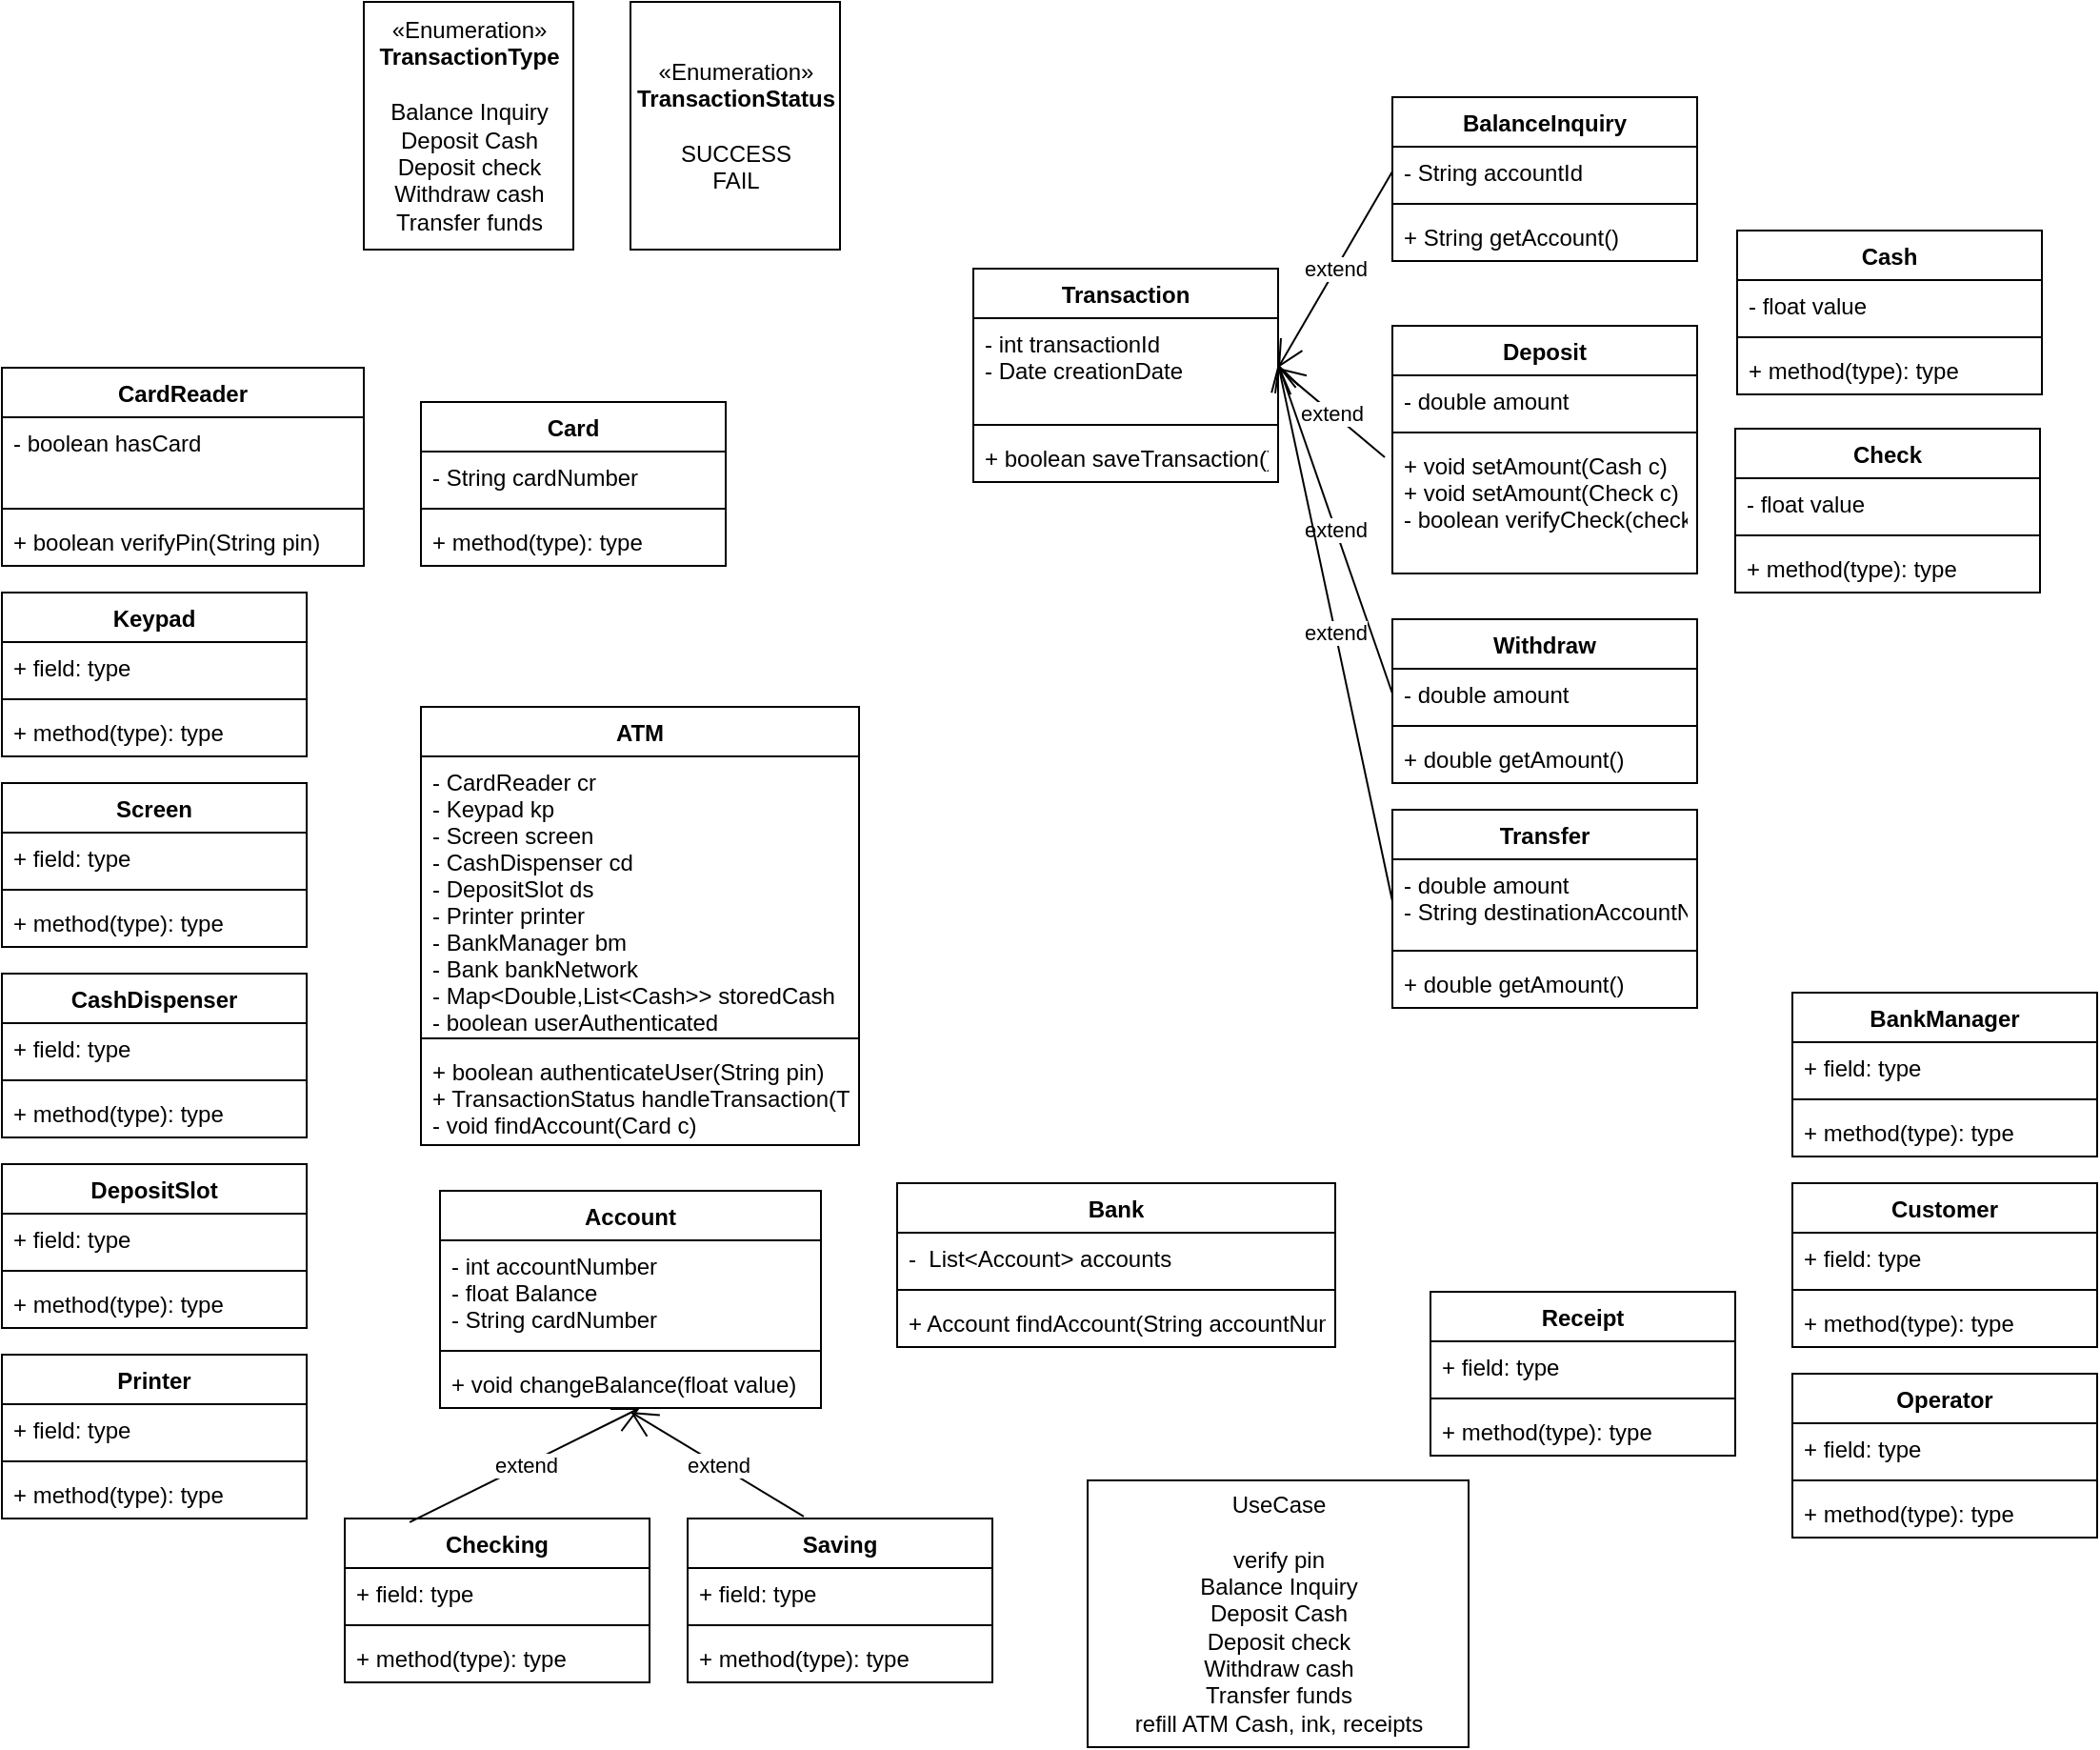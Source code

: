 <mxfile version="14.7.8" type="github">
  <diagram id="C5RBs43oDa-KdzZeNtuy" name="Page-1">
    <mxGraphModel dx="1303" dy="1120" grid="1" gridSize="10" guides="1" tooltips="1" connect="1" arrows="1" fold="1" page="1" pageScale="1" pageWidth="827" pageHeight="1169" math="0" shadow="0">
      <root>
        <mxCell id="WIyWlLk6GJQsqaUBKTNV-0" />
        <mxCell id="WIyWlLk6GJQsqaUBKTNV-1" parent="WIyWlLk6GJQsqaUBKTNV-0" />
        <mxCell id="3rIbACJ9UXFU00rvkkpQ-0" value="ATM" style="swimlane;fontStyle=1;align=center;verticalAlign=top;childLayout=stackLayout;horizontal=1;startSize=26;horizontalStack=0;resizeParent=1;resizeParentMax=0;resizeLast=0;collapsible=1;marginBottom=0;" vertex="1" parent="WIyWlLk6GJQsqaUBKTNV-1">
          <mxGeometry x="390" y="390" width="230" height="230" as="geometry" />
        </mxCell>
        <mxCell id="3rIbACJ9UXFU00rvkkpQ-1" value="- CardReader cr&#xa;- Keypad kp&#xa;- Screen screen&#xa;- CashDispenser cd&#xa;- DepositSlot ds&#xa;- Printer printer&#xa;- BankManager bm&#xa;- Bank bankNetwork&#xa;- Map&lt;Double,List&lt;Cash&gt;&gt; storedCash&#xa;- boolean userAuthenticated&#xa;- Account currAccount" style="text;strokeColor=none;fillColor=none;align=left;verticalAlign=top;spacingLeft=4;spacingRight=4;overflow=hidden;rotatable=0;points=[[0,0.5],[1,0.5]];portConstraint=eastwest;" vertex="1" parent="3rIbACJ9UXFU00rvkkpQ-0">
          <mxGeometry y="26" width="230" height="144" as="geometry" />
        </mxCell>
        <mxCell id="3rIbACJ9UXFU00rvkkpQ-2" value="" style="line;strokeWidth=1;fillColor=none;align=left;verticalAlign=middle;spacingTop=-1;spacingLeft=3;spacingRight=3;rotatable=0;labelPosition=right;points=[];portConstraint=eastwest;" vertex="1" parent="3rIbACJ9UXFU00rvkkpQ-0">
          <mxGeometry y="170" width="230" height="8" as="geometry" />
        </mxCell>
        <mxCell id="3rIbACJ9UXFU00rvkkpQ-3" value="+ boolean authenticateUser(String pin)&#xa;+ TransactionStatus handleTransaction(Transaction t)&#xa;- void findAccount(Card c)" style="text;strokeColor=none;fillColor=none;align=left;verticalAlign=top;spacingLeft=4;spacingRight=4;overflow=hidden;rotatable=0;points=[[0,0.5],[1,0.5]];portConstraint=eastwest;" vertex="1" parent="3rIbACJ9UXFU00rvkkpQ-0">
          <mxGeometry y="178" width="230" height="52" as="geometry" />
        </mxCell>
        <mxCell id="3rIbACJ9UXFU00rvkkpQ-5" value="CardReader" style="swimlane;fontStyle=1;align=center;verticalAlign=top;childLayout=stackLayout;horizontal=1;startSize=26;horizontalStack=0;resizeParent=1;resizeParentMax=0;resizeLast=0;collapsible=1;marginBottom=0;" vertex="1" parent="WIyWlLk6GJQsqaUBKTNV-1">
          <mxGeometry x="170" y="212" width="190" height="104" as="geometry" />
        </mxCell>
        <mxCell id="3rIbACJ9UXFU00rvkkpQ-6" value="- boolean hasCard" style="text;strokeColor=none;fillColor=none;align=left;verticalAlign=top;spacingLeft=4;spacingRight=4;overflow=hidden;rotatable=0;points=[[0,0.5],[1,0.5]];portConstraint=eastwest;" vertex="1" parent="3rIbACJ9UXFU00rvkkpQ-5">
          <mxGeometry y="26" width="190" height="44" as="geometry" />
        </mxCell>
        <mxCell id="3rIbACJ9UXFU00rvkkpQ-7" value="" style="line;strokeWidth=1;fillColor=none;align=left;verticalAlign=middle;spacingTop=-1;spacingLeft=3;spacingRight=3;rotatable=0;labelPosition=right;points=[];portConstraint=eastwest;" vertex="1" parent="3rIbACJ9UXFU00rvkkpQ-5">
          <mxGeometry y="70" width="190" height="8" as="geometry" />
        </mxCell>
        <mxCell id="3rIbACJ9UXFU00rvkkpQ-8" value="+ boolean verifyPin(String pin)" style="text;strokeColor=none;fillColor=none;align=left;verticalAlign=top;spacingLeft=4;spacingRight=4;overflow=hidden;rotatable=0;points=[[0,0.5],[1,0.5]];portConstraint=eastwest;" vertex="1" parent="3rIbACJ9UXFU00rvkkpQ-5">
          <mxGeometry y="78" width="190" height="26" as="geometry" />
        </mxCell>
        <mxCell id="3rIbACJ9UXFU00rvkkpQ-9" value="Keypad" style="swimlane;fontStyle=1;align=center;verticalAlign=top;childLayout=stackLayout;horizontal=1;startSize=26;horizontalStack=0;resizeParent=1;resizeParentMax=0;resizeLast=0;collapsible=1;marginBottom=0;" vertex="1" parent="WIyWlLk6GJQsqaUBKTNV-1">
          <mxGeometry x="170" y="330" width="160" height="86" as="geometry" />
        </mxCell>
        <mxCell id="3rIbACJ9UXFU00rvkkpQ-10" value="+ field: type" style="text;strokeColor=none;fillColor=none;align=left;verticalAlign=top;spacingLeft=4;spacingRight=4;overflow=hidden;rotatable=0;points=[[0,0.5],[1,0.5]];portConstraint=eastwest;" vertex="1" parent="3rIbACJ9UXFU00rvkkpQ-9">
          <mxGeometry y="26" width="160" height="26" as="geometry" />
        </mxCell>
        <mxCell id="3rIbACJ9UXFU00rvkkpQ-11" value="" style="line;strokeWidth=1;fillColor=none;align=left;verticalAlign=middle;spacingTop=-1;spacingLeft=3;spacingRight=3;rotatable=0;labelPosition=right;points=[];portConstraint=eastwest;" vertex="1" parent="3rIbACJ9UXFU00rvkkpQ-9">
          <mxGeometry y="52" width="160" height="8" as="geometry" />
        </mxCell>
        <mxCell id="3rIbACJ9UXFU00rvkkpQ-12" value="+ method(type): type" style="text;strokeColor=none;fillColor=none;align=left;verticalAlign=top;spacingLeft=4;spacingRight=4;overflow=hidden;rotatable=0;points=[[0,0.5],[1,0.5]];portConstraint=eastwest;" vertex="1" parent="3rIbACJ9UXFU00rvkkpQ-9">
          <mxGeometry y="60" width="160" height="26" as="geometry" />
        </mxCell>
        <mxCell id="3rIbACJ9UXFU00rvkkpQ-13" value="Screen" style="swimlane;fontStyle=1;align=center;verticalAlign=top;childLayout=stackLayout;horizontal=1;startSize=26;horizontalStack=0;resizeParent=1;resizeParentMax=0;resizeLast=0;collapsible=1;marginBottom=0;" vertex="1" parent="WIyWlLk6GJQsqaUBKTNV-1">
          <mxGeometry x="170" y="430" width="160" height="86" as="geometry" />
        </mxCell>
        <mxCell id="3rIbACJ9UXFU00rvkkpQ-14" value="+ field: type" style="text;strokeColor=none;fillColor=none;align=left;verticalAlign=top;spacingLeft=4;spacingRight=4;overflow=hidden;rotatable=0;points=[[0,0.5],[1,0.5]];portConstraint=eastwest;" vertex="1" parent="3rIbACJ9UXFU00rvkkpQ-13">
          <mxGeometry y="26" width="160" height="26" as="geometry" />
        </mxCell>
        <mxCell id="3rIbACJ9UXFU00rvkkpQ-15" value="" style="line;strokeWidth=1;fillColor=none;align=left;verticalAlign=middle;spacingTop=-1;spacingLeft=3;spacingRight=3;rotatable=0;labelPosition=right;points=[];portConstraint=eastwest;" vertex="1" parent="3rIbACJ9UXFU00rvkkpQ-13">
          <mxGeometry y="52" width="160" height="8" as="geometry" />
        </mxCell>
        <mxCell id="3rIbACJ9UXFU00rvkkpQ-16" value="+ method(type): type" style="text;strokeColor=none;fillColor=none;align=left;verticalAlign=top;spacingLeft=4;spacingRight=4;overflow=hidden;rotatable=0;points=[[0,0.5],[1,0.5]];portConstraint=eastwest;" vertex="1" parent="3rIbACJ9UXFU00rvkkpQ-13">
          <mxGeometry y="60" width="160" height="26" as="geometry" />
        </mxCell>
        <mxCell id="3rIbACJ9UXFU00rvkkpQ-17" value="CashDispenser" style="swimlane;fontStyle=1;align=center;verticalAlign=top;childLayout=stackLayout;horizontal=1;startSize=26;horizontalStack=0;resizeParent=1;resizeParentMax=0;resizeLast=0;collapsible=1;marginBottom=0;" vertex="1" parent="WIyWlLk6GJQsqaUBKTNV-1">
          <mxGeometry x="170" y="530" width="160" height="86" as="geometry" />
        </mxCell>
        <mxCell id="3rIbACJ9UXFU00rvkkpQ-18" value="+ field: type" style="text;strokeColor=none;fillColor=none;align=left;verticalAlign=top;spacingLeft=4;spacingRight=4;overflow=hidden;rotatable=0;points=[[0,0.5],[1,0.5]];portConstraint=eastwest;" vertex="1" parent="3rIbACJ9UXFU00rvkkpQ-17">
          <mxGeometry y="26" width="160" height="26" as="geometry" />
        </mxCell>
        <mxCell id="3rIbACJ9UXFU00rvkkpQ-19" value="" style="line;strokeWidth=1;fillColor=none;align=left;verticalAlign=middle;spacingTop=-1;spacingLeft=3;spacingRight=3;rotatable=0;labelPosition=right;points=[];portConstraint=eastwest;" vertex="1" parent="3rIbACJ9UXFU00rvkkpQ-17">
          <mxGeometry y="52" width="160" height="8" as="geometry" />
        </mxCell>
        <mxCell id="3rIbACJ9UXFU00rvkkpQ-20" value="+ method(type): type" style="text;strokeColor=none;fillColor=none;align=left;verticalAlign=top;spacingLeft=4;spacingRight=4;overflow=hidden;rotatable=0;points=[[0,0.5],[1,0.5]];portConstraint=eastwest;" vertex="1" parent="3rIbACJ9UXFU00rvkkpQ-17">
          <mxGeometry y="60" width="160" height="26" as="geometry" />
        </mxCell>
        <mxCell id="3rIbACJ9UXFU00rvkkpQ-21" value="DepositSlot" style="swimlane;fontStyle=1;align=center;verticalAlign=top;childLayout=stackLayout;horizontal=1;startSize=26;horizontalStack=0;resizeParent=1;resizeParentMax=0;resizeLast=0;collapsible=1;marginBottom=0;" vertex="1" parent="WIyWlLk6GJQsqaUBKTNV-1">
          <mxGeometry x="170" y="630" width="160" height="86" as="geometry" />
        </mxCell>
        <mxCell id="3rIbACJ9UXFU00rvkkpQ-22" value="+ field: type" style="text;strokeColor=none;fillColor=none;align=left;verticalAlign=top;spacingLeft=4;spacingRight=4;overflow=hidden;rotatable=0;points=[[0,0.5],[1,0.5]];portConstraint=eastwest;" vertex="1" parent="3rIbACJ9UXFU00rvkkpQ-21">
          <mxGeometry y="26" width="160" height="26" as="geometry" />
        </mxCell>
        <mxCell id="3rIbACJ9UXFU00rvkkpQ-23" value="" style="line;strokeWidth=1;fillColor=none;align=left;verticalAlign=middle;spacingTop=-1;spacingLeft=3;spacingRight=3;rotatable=0;labelPosition=right;points=[];portConstraint=eastwest;" vertex="1" parent="3rIbACJ9UXFU00rvkkpQ-21">
          <mxGeometry y="52" width="160" height="8" as="geometry" />
        </mxCell>
        <mxCell id="3rIbACJ9UXFU00rvkkpQ-24" value="+ method(type): type" style="text;strokeColor=none;fillColor=none;align=left;verticalAlign=top;spacingLeft=4;spacingRight=4;overflow=hidden;rotatable=0;points=[[0,0.5],[1,0.5]];portConstraint=eastwest;" vertex="1" parent="3rIbACJ9UXFU00rvkkpQ-21">
          <mxGeometry y="60" width="160" height="26" as="geometry" />
        </mxCell>
        <mxCell id="3rIbACJ9UXFU00rvkkpQ-25" value="Printer" style="swimlane;fontStyle=1;align=center;verticalAlign=top;childLayout=stackLayout;horizontal=1;startSize=26;horizontalStack=0;resizeParent=1;resizeParentMax=0;resizeLast=0;collapsible=1;marginBottom=0;" vertex="1" parent="WIyWlLk6GJQsqaUBKTNV-1">
          <mxGeometry x="170" y="730" width="160" height="86" as="geometry" />
        </mxCell>
        <mxCell id="3rIbACJ9UXFU00rvkkpQ-26" value="+ field: type" style="text;strokeColor=none;fillColor=none;align=left;verticalAlign=top;spacingLeft=4;spacingRight=4;overflow=hidden;rotatable=0;points=[[0,0.5],[1,0.5]];portConstraint=eastwest;" vertex="1" parent="3rIbACJ9UXFU00rvkkpQ-25">
          <mxGeometry y="26" width="160" height="26" as="geometry" />
        </mxCell>
        <mxCell id="3rIbACJ9UXFU00rvkkpQ-27" value="" style="line;strokeWidth=1;fillColor=none;align=left;verticalAlign=middle;spacingTop=-1;spacingLeft=3;spacingRight=3;rotatable=0;labelPosition=right;points=[];portConstraint=eastwest;" vertex="1" parent="3rIbACJ9UXFU00rvkkpQ-25">
          <mxGeometry y="52" width="160" height="8" as="geometry" />
        </mxCell>
        <mxCell id="3rIbACJ9UXFU00rvkkpQ-28" value="+ method(type): type" style="text;strokeColor=none;fillColor=none;align=left;verticalAlign=top;spacingLeft=4;spacingRight=4;overflow=hidden;rotatable=0;points=[[0,0.5],[1,0.5]];portConstraint=eastwest;" vertex="1" parent="3rIbACJ9UXFU00rvkkpQ-25">
          <mxGeometry y="60" width="160" height="26" as="geometry" />
        </mxCell>
        <mxCell id="3rIbACJ9UXFU00rvkkpQ-33" value="Account" style="swimlane;fontStyle=1;align=center;verticalAlign=top;childLayout=stackLayout;horizontal=1;startSize=26;horizontalStack=0;resizeParent=1;resizeParentMax=0;resizeLast=0;collapsible=1;marginBottom=0;" vertex="1" parent="WIyWlLk6GJQsqaUBKTNV-1">
          <mxGeometry x="400" y="644" width="200" height="114" as="geometry" />
        </mxCell>
        <mxCell id="3rIbACJ9UXFU00rvkkpQ-34" value="- int accountNumber&#xa;- float Balance&#xa;- String cardNumber" style="text;strokeColor=none;fillColor=none;align=left;verticalAlign=top;spacingLeft=4;spacingRight=4;overflow=hidden;rotatable=0;points=[[0,0.5],[1,0.5]];portConstraint=eastwest;" vertex="1" parent="3rIbACJ9UXFU00rvkkpQ-33">
          <mxGeometry y="26" width="200" height="54" as="geometry" />
        </mxCell>
        <mxCell id="3rIbACJ9UXFU00rvkkpQ-35" value="" style="line;strokeWidth=1;fillColor=none;align=left;verticalAlign=middle;spacingTop=-1;spacingLeft=3;spacingRight=3;rotatable=0;labelPosition=right;points=[];portConstraint=eastwest;" vertex="1" parent="3rIbACJ9UXFU00rvkkpQ-33">
          <mxGeometry y="80" width="200" height="8" as="geometry" />
        </mxCell>
        <mxCell id="3rIbACJ9UXFU00rvkkpQ-36" value="+ void changeBalance(float value)" style="text;strokeColor=none;fillColor=none;align=left;verticalAlign=top;spacingLeft=4;spacingRight=4;overflow=hidden;rotatable=0;points=[[0,0.5],[1,0.5]];portConstraint=eastwest;" vertex="1" parent="3rIbACJ9UXFU00rvkkpQ-33">
          <mxGeometry y="88" width="200" height="26" as="geometry" />
        </mxCell>
        <mxCell id="3rIbACJ9UXFU00rvkkpQ-37" value="Checking" style="swimlane;fontStyle=1;align=center;verticalAlign=top;childLayout=stackLayout;horizontal=1;startSize=26;horizontalStack=0;resizeParent=1;resizeParentMax=0;resizeLast=0;collapsible=1;marginBottom=0;" vertex="1" parent="WIyWlLk6GJQsqaUBKTNV-1">
          <mxGeometry x="350" y="816" width="160" height="86" as="geometry" />
        </mxCell>
        <mxCell id="3rIbACJ9UXFU00rvkkpQ-38" value="+ field: type" style="text;strokeColor=none;fillColor=none;align=left;verticalAlign=top;spacingLeft=4;spacingRight=4;overflow=hidden;rotatable=0;points=[[0,0.5],[1,0.5]];portConstraint=eastwest;" vertex="1" parent="3rIbACJ9UXFU00rvkkpQ-37">
          <mxGeometry y="26" width="160" height="26" as="geometry" />
        </mxCell>
        <mxCell id="3rIbACJ9UXFU00rvkkpQ-39" value="" style="line;strokeWidth=1;fillColor=none;align=left;verticalAlign=middle;spacingTop=-1;spacingLeft=3;spacingRight=3;rotatable=0;labelPosition=right;points=[];portConstraint=eastwest;" vertex="1" parent="3rIbACJ9UXFU00rvkkpQ-37">
          <mxGeometry y="52" width="160" height="8" as="geometry" />
        </mxCell>
        <mxCell id="3rIbACJ9UXFU00rvkkpQ-40" value="+ method(type): type" style="text;strokeColor=none;fillColor=none;align=left;verticalAlign=top;spacingLeft=4;spacingRight=4;overflow=hidden;rotatable=0;points=[[0,0.5],[1,0.5]];portConstraint=eastwest;" vertex="1" parent="3rIbACJ9UXFU00rvkkpQ-37">
          <mxGeometry y="60" width="160" height="26" as="geometry" />
        </mxCell>
        <mxCell id="3rIbACJ9UXFU00rvkkpQ-41" value="Saving" style="swimlane;fontStyle=1;align=center;verticalAlign=top;childLayout=stackLayout;horizontal=1;startSize=26;horizontalStack=0;resizeParent=1;resizeParentMax=0;resizeLast=0;collapsible=1;marginBottom=0;" vertex="1" parent="WIyWlLk6GJQsqaUBKTNV-1">
          <mxGeometry x="530" y="816" width="160" height="86" as="geometry" />
        </mxCell>
        <mxCell id="3rIbACJ9UXFU00rvkkpQ-42" value="+ field: type" style="text;strokeColor=none;fillColor=none;align=left;verticalAlign=top;spacingLeft=4;spacingRight=4;overflow=hidden;rotatable=0;points=[[0,0.5],[1,0.5]];portConstraint=eastwest;" vertex="1" parent="3rIbACJ9UXFU00rvkkpQ-41">
          <mxGeometry y="26" width="160" height="26" as="geometry" />
        </mxCell>
        <mxCell id="3rIbACJ9UXFU00rvkkpQ-43" value="" style="line;strokeWidth=1;fillColor=none;align=left;verticalAlign=middle;spacingTop=-1;spacingLeft=3;spacingRight=3;rotatable=0;labelPosition=right;points=[];portConstraint=eastwest;" vertex="1" parent="3rIbACJ9UXFU00rvkkpQ-41">
          <mxGeometry y="52" width="160" height="8" as="geometry" />
        </mxCell>
        <mxCell id="3rIbACJ9UXFU00rvkkpQ-44" value="+ method(type): type" style="text;strokeColor=none;fillColor=none;align=left;verticalAlign=top;spacingLeft=4;spacingRight=4;overflow=hidden;rotatable=0;points=[[0,0.5],[1,0.5]];portConstraint=eastwest;" vertex="1" parent="3rIbACJ9UXFU00rvkkpQ-41">
          <mxGeometry y="60" width="160" height="26" as="geometry" />
        </mxCell>
        <mxCell id="3rIbACJ9UXFU00rvkkpQ-45" value="UseCase&lt;br&gt;&lt;br&gt;verify pin&lt;br&gt;Balance Inquiry&lt;br&gt;Deposit Cash&lt;br&gt;Deposit check&lt;br&gt;Withdraw cash&lt;br&gt;Transfer funds&lt;br&gt;refill ATM Cash, ink, receipts" style="html=1;" vertex="1" parent="WIyWlLk6GJQsqaUBKTNV-1">
          <mxGeometry x="740" y="796" width="200" height="140" as="geometry" />
        </mxCell>
        <mxCell id="3rIbACJ9UXFU00rvkkpQ-46" value="Card" style="swimlane;fontStyle=1;align=center;verticalAlign=top;childLayout=stackLayout;horizontal=1;startSize=26;horizontalStack=0;resizeParent=1;resizeParentMax=0;resizeLast=0;collapsible=1;marginBottom=0;" vertex="1" parent="WIyWlLk6GJQsqaUBKTNV-1">
          <mxGeometry x="390" y="230" width="160" height="86" as="geometry" />
        </mxCell>
        <mxCell id="3rIbACJ9UXFU00rvkkpQ-47" value="- String cardNumber" style="text;strokeColor=none;fillColor=none;align=left;verticalAlign=top;spacingLeft=4;spacingRight=4;overflow=hidden;rotatable=0;points=[[0,0.5],[1,0.5]];portConstraint=eastwest;" vertex="1" parent="3rIbACJ9UXFU00rvkkpQ-46">
          <mxGeometry y="26" width="160" height="26" as="geometry" />
        </mxCell>
        <mxCell id="3rIbACJ9UXFU00rvkkpQ-48" value="" style="line;strokeWidth=1;fillColor=none;align=left;verticalAlign=middle;spacingTop=-1;spacingLeft=3;spacingRight=3;rotatable=0;labelPosition=right;points=[];portConstraint=eastwest;" vertex="1" parent="3rIbACJ9UXFU00rvkkpQ-46">
          <mxGeometry y="52" width="160" height="8" as="geometry" />
        </mxCell>
        <mxCell id="3rIbACJ9UXFU00rvkkpQ-49" value="+ method(type): type" style="text;strokeColor=none;fillColor=none;align=left;verticalAlign=top;spacingLeft=4;spacingRight=4;overflow=hidden;rotatable=0;points=[[0,0.5],[1,0.5]];portConstraint=eastwest;" vertex="1" parent="3rIbACJ9UXFU00rvkkpQ-46">
          <mxGeometry y="60" width="160" height="26" as="geometry" />
        </mxCell>
        <mxCell id="3rIbACJ9UXFU00rvkkpQ-50" value="BankManager" style="swimlane;fontStyle=1;align=center;verticalAlign=top;childLayout=stackLayout;horizontal=1;startSize=26;horizontalStack=0;resizeParent=1;resizeParentMax=0;resizeLast=0;collapsible=1;marginBottom=0;" vertex="1" parent="WIyWlLk6GJQsqaUBKTNV-1">
          <mxGeometry x="1110" y="540" width="160" height="86" as="geometry" />
        </mxCell>
        <mxCell id="3rIbACJ9UXFU00rvkkpQ-51" value="+ field: type" style="text;strokeColor=none;fillColor=none;align=left;verticalAlign=top;spacingLeft=4;spacingRight=4;overflow=hidden;rotatable=0;points=[[0,0.5],[1,0.5]];portConstraint=eastwest;" vertex="1" parent="3rIbACJ9UXFU00rvkkpQ-50">
          <mxGeometry y="26" width="160" height="26" as="geometry" />
        </mxCell>
        <mxCell id="3rIbACJ9UXFU00rvkkpQ-52" value="" style="line;strokeWidth=1;fillColor=none;align=left;verticalAlign=middle;spacingTop=-1;spacingLeft=3;spacingRight=3;rotatable=0;labelPosition=right;points=[];portConstraint=eastwest;" vertex="1" parent="3rIbACJ9UXFU00rvkkpQ-50">
          <mxGeometry y="52" width="160" height="8" as="geometry" />
        </mxCell>
        <mxCell id="3rIbACJ9UXFU00rvkkpQ-53" value="+ method(type): type" style="text;strokeColor=none;fillColor=none;align=left;verticalAlign=top;spacingLeft=4;spacingRight=4;overflow=hidden;rotatable=0;points=[[0,0.5],[1,0.5]];portConstraint=eastwest;" vertex="1" parent="3rIbACJ9UXFU00rvkkpQ-50">
          <mxGeometry y="60" width="160" height="26" as="geometry" />
        </mxCell>
        <mxCell id="3rIbACJ9UXFU00rvkkpQ-54" value="Customer" style="swimlane;fontStyle=1;align=center;verticalAlign=top;childLayout=stackLayout;horizontal=1;startSize=26;horizontalStack=0;resizeParent=1;resizeParentMax=0;resizeLast=0;collapsible=1;marginBottom=0;" vertex="1" parent="WIyWlLk6GJQsqaUBKTNV-1">
          <mxGeometry x="1110" y="640" width="160" height="86" as="geometry" />
        </mxCell>
        <mxCell id="3rIbACJ9UXFU00rvkkpQ-55" value="+ field: type" style="text;strokeColor=none;fillColor=none;align=left;verticalAlign=top;spacingLeft=4;spacingRight=4;overflow=hidden;rotatable=0;points=[[0,0.5],[1,0.5]];portConstraint=eastwest;" vertex="1" parent="3rIbACJ9UXFU00rvkkpQ-54">
          <mxGeometry y="26" width="160" height="26" as="geometry" />
        </mxCell>
        <mxCell id="3rIbACJ9UXFU00rvkkpQ-56" value="" style="line;strokeWidth=1;fillColor=none;align=left;verticalAlign=middle;spacingTop=-1;spacingLeft=3;spacingRight=3;rotatable=0;labelPosition=right;points=[];portConstraint=eastwest;" vertex="1" parent="3rIbACJ9UXFU00rvkkpQ-54">
          <mxGeometry y="52" width="160" height="8" as="geometry" />
        </mxCell>
        <mxCell id="3rIbACJ9UXFU00rvkkpQ-57" value="+ method(type): type" style="text;strokeColor=none;fillColor=none;align=left;verticalAlign=top;spacingLeft=4;spacingRight=4;overflow=hidden;rotatable=0;points=[[0,0.5],[1,0.5]];portConstraint=eastwest;" vertex="1" parent="3rIbACJ9UXFU00rvkkpQ-54">
          <mxGeometry y="60" width="160" height="26" as="geometry" />
        </mxCell>
        <mxCell id="3rIbACJ9UXFU00rvkkpQ-58" value="Operator" style="swimlane;fontStyle=1;align=center;verticalAlign=top;childLayout=stackLayout;horizontal=1;startSize=26;horizontalStack=0;resizeParent=1;resizeParentMax=0;resizeLast=0;collapsible=1;marginBottom=0;" vertex="1" parent="WIyWlLk6GJQsqaUBKTNV-1">
          <mxGeometry x="1110" y="740" width="160" height="86" as="geometry" />
        </mxCell>
        <mxCell id="3rIbACJ9UXFU00rvkkpQ-59" value="+ field: type" style="text;strokeColor=none;fillColor=none;align=left;verticalAlign=top;spacingLeft=4;spacingRight=4;overflow=hidden;rotatable=0;points=[[0,0.5],[1,0.5]];portConstraint=eastwest;" vertex="1" parent="3rIbACJ9UXFU00rvkkpQ-58">
          <mxGeometry y="26" width="160" height="26" as="geometry" />
        </mxCell>
        <mxCell id="3rIbACJ9UXFU00rvkkpQ-60" value="" style="line;strokeWidth=1;fillColor=none;align=left;verticalAlign=middle;spacingTop=-1;spacingLeft=3;spacingRight=3;rotatable=0;labelPosition=right;points=[];portConstraint=eastwest;" vertex="1" parent="3rIbACJ9UXFU00rvkkpQ-58">
          <mxGeometry y="52" width="160" height="8" as="geometry" />
        </mxCell>
        <mxCell id="3rIbACJ9UXFU00rvkkpQ-61" value="+ method(type): type" style="text;strokeColor=none;fillColor=none;align=left;verticalAlign=top;spacingLeft=4;spacingRight=4;overflow=hidden;rotatable=0;points=[[0,0.5],[1,0.5]];portConstraint=eastwest;" vertex="1" parent="3rIbACJ9UXFU00rvkkpQ-58">
          <mxGeometry y="60" width="160" height="26" as="geometry" />
        </mxCell>
        <mxCell id="3rIbACJ9UXFU00rvkkpQ-62" value="Receipt" style="swimlane;fontStyle=1;align=center;verticalAlign=top;childLayout=stackLayout;horizontal=1;startSize=26;horizontalStack=0;resizeParent=1;resizeParentMax=0;resizeLast=0;collapsible=1;marginBottom=0;" vertex="1" parent="WIyWlLk6GJQsqaUBKTNV-1">
          <mxGeometry x="920" y="697" width="160" height="86" as="geometry" />
        </mxCell>
        <mxCell id="3rIbACJ9UXFU00rvkkpQ-63" value="+ field: type" style="text;strokeColor=none;fillColor=none;align=left;verticalAlign=top;spacingLeft=4;spacingRight=4;overflow=hidden;rotatable=0;points=[[0,0.5],[1,0.5]];portConstraint=eastwest;" vertex="1" parent="3rIbACJ9UXFU00rvkkpQ-62">
          <mxGeometry y="26" width="160" height="26" as="geometry" />
        </mxCell>
        <mxCell id="3rIbACJ9UXFU00rvkkpQ-64" value="" style="line;strokeWidth=1;fillColor=none;align=left;verticalAlign=middle;spacingTop=-1;spacingLeft=3;spacingRight=3;rotatable=0;labelPosition=right;points=[];portConstraint=eastwest;" vertex="1" parent="3rIbACJ9UXFU00rvkkpQ-62">
          <mxGeometry y="52" width="160" height="8" as="geometry" />
        </mxCell>
        <mxCell id="3rIbACJ9UXFU00rvkkpQ-65" value="+ method(type): type" style="text;strokeColor=none;fillColor=none;align=left;verticalAlign=top;spacingLeft=4;spacingRight=4;overflow=hidden;rotatable=0;points=[[0,0.5],[1,0.5]];portConstraint=eastwest;" vertex="1" parent="3rIbACJ9UXFU00rvkkpQ-62">
          <mxGeometry y="60" width="160" height="26" as="geometry" />
        </mxCell>
        <mxCell id="3rIbACJ9UXFU00rvkkpQ-66" value="Cash" style="swimlane;fontStyle=1;align=center;verticalAlign=top;childLayout=stackLayout;horizontal=1;startSize=26;horizontalStack=0;resizeParent=1;resizeParentMax=0;resizeLast=0;collapsible=1;marginBottom=0;" vertex="1" parent="WIyWlLk6GJQsqaUBKTNV-1">
          <mxGeometry x="1081" y="140" width="160" height="86" as="geometry" />
        </mxCell>
        <mxCell id="3rIbACJ9UXFU00rvkkpQ-67" value="- float value" style="text;strokeColor=none;fillColor=none;align=left;verticalAlign=top;spacingLeft=4;spacingRight=4;overflow=hidden;rotatable=0;points=[[0,0.5],[1,0.5]];portConstraint=eastwest;" vertex="1" parent="3rIbACJ9UXFU00rvkkpQ-66">
          <mxGeometry y="26" width="160" height="26" as="geometry" />
        </mxCell>
        <mxCell id="3rIbACJ9UXFU00rvkkpQ-68" value="" style="line;strokeWidth=1;fillColor=none;align=left;verticalAlign=middle;spacingTop=-1;spacingLeft=3;spacingRight=3;rotatable=0;labelPosition=right;points=[];portConstraint=eastwest;" vertex="1" parent="3rIbACJ9UXFU00rvkkpQ-66">
          <mxGeometry y="52" width="160" height="8" as="geometry" />
        </mxCell>
        <mxCell id="3rIbACJ9UXFU00rvkkpQ-69" value="+ method(type): type" style="text;strokeColor=none;fillColor=none;align=left;verticalAlign=top;spacingLeft=4;spacingRight=4;overflow=hidden;rotatable=0;points=[[0,0.5],[1,0.5]];portConstraint=eastwest;" vertex="1" parent="3rIbACJ9UXFU00rvkkpQ-66">
          <mxGeometry y="60" width="160" height="26" as="geometry" />
        </mxCell>
        <mxCell id="3rIbACJ9UXFU00rvkkpQ-70" value="Check" style="swimlane;fontStyle=1;align=center;verticalAlign=top;childLayout=stackLayout;horizontal=1;startSize=26;horizontalStack=0;resizeParent=1;resizeParentMax=0;resizeLast=0;collapsible=1;marginBottom=0;" vertex="1" parent="WIyWlLk6GJQsqaUBKTNV-1">
          <mxGeometry x="1080" y="244" width="160" height="86" as="geometry" />
        </mxCell>
        <mxCell id="3rIbACJ9UXFU00rvkkpQ-71" value="- float value" style="text;strokeColor=none;fillColor=none;align=left;verticalAlign=top;spacingLeft=4;spacingRight=4;overflow=hidden;rotatable=0;points=[[0,0.5],[1,0.5]];portConstraint=eastwest;" vertex="1" parent="3rIbACJ9UXFU00rvkkpQ-70">
          <mxGeometry y="26" width="160" height="26" as="geometry" />
        </mxCell>
        <mxCell id="3rIbACJ9UXFU00rvkkpQ-72" value="" style="line;strokeWidth=1;fillColor=none;align=left;verticalAlign=middle;spacingTop=-1;spacingLeft=3;spacingRight=3;rotatable=0;labelPosition=right;points=[];portConstraint=eastwest;" vertex="1" parent="3rIbACJ9UXFU00rvkkpQ-70">
          <mxGeometry y="52" width="160" height="8" as="geometry" />
        </mxCell>
        <mxCell id="3rIbACJ9UXFU00rvkkpQ-73" value="+ method(type): type" style="text;strokeColor=none;fillColor=none;align=left;verticalAlign=top;spacingLeft=4;spacingRight=4;overflow=hidden;rotatable=0;points=[[0,0.5],[1,0.5]];portConstraint=eastwest;" vertex="1" parent="3rIbACJ9UXFU00rvkkpQ-70">
          <mxGeometry y="60" width="160" height="26" as="geometry" />
        </mxCell>
        <mxCell id="3rIbACJ9UXFU00rvkkpQ-74" value="Transaction" style="swimlane;fontStyle=1;align=center;verticalAlign=top;childLayout=stackLayout;horizontal=1;startSize=26;horizontalStack=0;resizeParent=1;resizeParentMax=0;resizeLast=0;collapsible=1;marginBottom=0;" vertex="1" parent="WIyWlLk6GJQsqaUBKTNV-1">
          <mxGeometry x="680" y="160" width="160" height="112" as="geometry" />
        </mxCell>
        <mxCell id="3rIbACJ9UXFU00rvkkpQ-75" value="- int transactionId&#xa;- Date creationDate" style="text;strokeColor=none;fillColor=none;align=left;verticalAlign=top;spacingLeft=4;spacingRight=4;overflow=hidden;rotatable=0;points=[[0,0.5],[1,0.5]];portConstraint=eastwest;" vertex="1" parent="3rIbACJ9UXFU00rvkkpQ-74">
          <mxGeometry y="26" width="160" height="52" as="geometry" />
        </mxCell>
        <mxCell id="3rIbACJ9UXFU00rvkkpQ-76" value="" style="line;strokeWidth=1;fillColor=none;align=left;verticalAlign=middle;spacingTop=-1;spacingLeft=3;spacingRight=3;rotatable=0;labelPosition=right;points=[];portConstraint=eastwest;" vertex="1" parent="3rIbACJ9UXFU00rvkkpQ-74">
          <mxGeometry y="78" width="160" height="8" as="geometry" />
        </mxCell>
        <mxCell id="3rIbACJ9UXFU00rvkkpQ-77" value="+ boolean saveTransaction()" style="text;strokeColor=none;fillColor=none;align=left;verticalAlign=top;spacingLeft=4;spacingRight=4;overflow=hidden;rotatable=0;points=[[0,0.5],[1,0.5]];portConstraint=eastwest;" vertex="1" parent="3rIbACJ9UXFU00rvkkpQ-74">
          <mxGeometry y="86" width="160" height="26" as="geometry" />
        </mxCell>
        <mxCell id="3rIbACJ9UXFU00rvkkpQ-78" value="BalanceInquiry" style="swimlane;fontStyle=1;align=center;verticalAlign=top;childLayout=stackLayout;horizontal=1;startSize=26;horizontalStack=0;resizeParent=1;resizeParentMax=0;resizeLast=0;collapsible=1;marginBottom=0;" vertex="1" parent="WIyWlLk6GJQsqaUBKTNV-1">
          <mxGeometry x="900" y="70" width="160" height="86" as="geometry" />
        </mxCell>
        <mxCell id="3rIbACJ9UXFU00rvkkpQ-79" value="- String accountId    " style="text;strokeColor=none;fillColor=none;align=left;verticalAlign=top;spacingLeft=4;spacingRight=4;overflow=hidden;rotatable=0;points=[[0,0.5],[1,0.5]];portConstraint=eastwest;" vertex="1" parent="3rIbACJ9UXFU00rvkkpQ-78">
          <mxGeometry y="26" width="160" height="26" as="geometry" />
        </mxCell>
        <mxCell id="3rIbACJ9UXFU00rvkkpQ-80" value="" style="line;strokeWidth=1;fillColor=none;align=left;verticalAlign=middle;spacingTop=-1;spacingLeft=3;spacingRight=3;rotatable=0;labelPosition=right;points=[];portConstraint=eastwest;" vertex="1" parent="3rIbACJ9UXFU00rvkkpQ-78">
          <mxGeometry y="52" width="160" height="8" as="geometry" />
        </mxCell>
        <mxCell id="3rIbACJ9UXFU00rvkkpQ-81" value="+ String getAccount()" style="text;strokeColor=none;fillColor=none;align=left;verticalAlign=top;spacingLeft=4;spacingRight=4;overflow=hidden;rotatable=0;points=[[0,0.5],[1,0.5]];portConstraint=eastwest;" vertex="1" parent="3rIbACJ9UXFU00rvkkpQ-78">
          <mxGeometry y="60" width="160" height="26" as="geometry" />
        </mxCell>
        <mxCell id="3rIbACJ9UXFU00rvkkpQ-82" value="Bank" style="swimlane;fontStyle=1;align=center;verticalAlign=top;childLayout=stackLayout;horizontal=1;startSize=26;horizontalStack=0;resizeParent=1;resizeParentMax=0;resizeLast=0;collapsible=1;marginBottom=0;" vertex="1" parent="WIyWlLk6GJQsqaUBKTNV-1">
          <mxGeometry x="640" y="640" width="230" height="86" as="geometry" />
        </mxCell>
        <mxCell id="3rIbACJ9UXFU00rvkkpQ-83" value="-  List&lt;Account&gt; accounts" style="text;strokeColor=none;fillColor=none;align=left;verticalAlign=top;spacingLeft=4;spacingRight=4;overflow=hidden;rotatable=0;points=[[0,0.5],[1,0.5]];portConstraint=eastwest;" vertex="1" parent="3rIbACJ9UXFU00rvkkpQ-82">
          <mxGeometry y="26" width="230" height="26" as="geometry" />
        </mxCell>
        <mxCell id="3rIbACJ9UXFU00rvkkpQ-84" value="" style="line;strokeWidth=1;fillColor=none;align=left;verticalAlign=middle;spacingTop=-1;spacingLeft=3;spacingRight=3;rotatable=0;labelPosition=right;points=[];portConstraint=eastwest;" vertex="1" parent="3rIbACJ9UXFU00rvkkpQ-82">
          <mxGeometry y="52" width="230" height="8" as="geometry" />
        </mxCell>
        <mxCell id="3rIbACJ9UXFU00rvkkpQ-85" value="+ Account findAccount(String accountNumber)" style="text;strokeColor=none;fillColor=none;align=left;verticalAlign=top;spacingLeft=4;spacingRight=4;overflow=hidden;rotatable=0;points=[[0,0.5],[1,0.5]];portConstraint=eastwest;" vertex="1" parent="3rIbACJ9UXFU00rvkkpQ-82">
          <mxGeometry y="60" width="230" height="26" as="geometry" />
        </mxCell>
        <mxCell id="3rIbACJ9UXFU00rvkkpQ-86" value="Deposit" style="swimlane;fontStyle=1;align=center;verticalAlign=top;childLayout=stackLayout;horizontal=1;startSize=26;horizontalStack=0;resizeParent=1;resizeParentMax=0;resizeLast=0;collapsible=1;marginBottom=0;" vertex="1" parent="WIyWlLk6GJQsqaUBKTNV-1">
          <mxGeometry x="900" y="190" width="160" height="130" as="geometry" />
        </mxCell>
        <mxCell id="3rIbACJ9UXFU00rvkkpQ-87" value="- double amount   " style="text;strokeColor=none;fillColor=none;align=left;verticalAlign=top;spacingLeft=4;spacingRight=4;overflow=hidden;rotatable=0;points=[[0,0.5],[1,0.5]];portConstraint=eastwest;" vertex="1" parent="3rIbACJ9UXFU00rvkkpQ-86">
          <mxGeometry y="26" width="160" height="26" as="geometry" />
        </mxCell>
        <mxCell id="3rIbACJ9UXFU00rvkkpQ-88" value="" style="line;strokeWidth=1;fillColor=none;align=left;verticalAlign=middle;spacingTop=-1;spacingLeft=3;spacingRight=3;rotatable=0;labelPosition=right;points=[];portConstraint=eastwest;" vertex="1" parent="3rIbACJ9UXFU00rvkkpQ-86">
          <mxGeometry y="52" width="160" height="8" as="geometry" />
        </mxCell>
        <mxCell id="3rIbACJ9UXFU00rvkkpQ-89" value="+ void setAmount(Cash c)&#xa;+ void setAmount(Check c)&#xa;- boolean verifyCheck(check c)" style="text;strokeColor=none;fillColor=none;align=left;verticalAlign=top;spacingLeft=4;spacingRight=4;overflow=hidden;rotatable=0;points=[[0,0.5],[1,0.5]];portConstraint=eastwest;" vertex="1" parent="3rIbACJ9UXFU00rvkkpQ-86">
          <mxGeometry y="60" width="160" height="70" as="geometry" />
        </mxCell>
        <mxCell id="3rIbACJ9UXFU00rvkkpQ-94" value="Withdraw" style="swimlane;fontStyle=1;align=center;verticalAlign=top;childLayout=stackLayout;horizontal=1;startSize=26;horizontalStack=0;resizeParent=1;resizeParentMax=0;resizeLast=0;collapsible=1;marginBottom=0;" vertex="1" parent="WIyWlLk6GJQsqaUBKTNV-1">
          <mxGeometry x="900" y="344" width="160" height="86" as="geometry" />
        </mxCell>
        <mxCell id="3rIbACJ9UXFU00rvkkpQ-95" value="- double amount    " style="text;strokeColor=none;fillColor=none;align=left;verticalAlign=top;spacingLeft=4;spacingRight=4;overflow=hidden;rotatable=0;points=[[0,0.5],[1,0.5]];portConstraint=eastwest;" vertex="1" parent="3rIbACJ9UXFU00rvkkpQ-94">
          <mxGeometry y="26" width="160" height="26" as="geometry" />
        </mxCell>
        <mxCell id="3rIbACJ9UXFU00rvkkpQ-96" value="" style="line;strokeWidth=1;fillColor=none;align=left;verticalAlign=middle;spacingTop=-1;spacingLeft=3;spacingRight=3;rotatable=0;labelPosition=right;points=[];portConstraint=eastwest;" vertex="1" parent="3rIbACJ9UXFU00rvkkpQ-94">
          <mxGeometry y="52" width="160" height="8" as="geometry" />
        </mxCell>
        <mxCell id="3rIbACJ9UXFU00rvkkpQ-97" value="+ double getAmount()" style="text;strokeColor=none;fillColor=none;align=left;verticalAlign=top;spacingLeft=4;spacingRight=4;overflow=hidden;rotatable=0;points=[[0,0.5],[1,0.5]];portConstraint=eastwest;" vertex="1" parent="3rIbACJ9UXFU00rvkkpQ-94">
          <mxGeometry y="60" width="160" height="26" as="geometry" />
        </mxCell>
        <mxCell id="3rIbACJ9UXFU00rvkkpQ-98" value="Transfer" style="swimlane;fontStyle=1;align=center;verticalAlign=top;childLayout=stackLayout;horizontal=1;startSize=26;horizontalStack=0;resizeParent=1;resizeParentMax=0;resizeLast=0;collapsible=1;marginBottom=0;" vertex="1" parent="WIyWlLk6GJQsqaUBKTNV-1">
          <mxGeometry x="900" y="444" width="160" height="104" as="geometry" />
        </mxCell>
        <mxCell id="3rIbACJ9UXFU00rvkkpQ-99" value="- double amount&#xa;- String destinationAccountNumber    " style="text;strokeColor=none;fillColor=none;align=left;verticalAlign=top;spacingLeft=4;spacingRight=4;overflow=hidden;rotatable=0;points=[[0,0.5],[1,0.5]];portConstraint=eastwest;" vertex="1" parent="3rIbACJ9UXFU00rvkkpQ-98">
          <mxGeometry y="26" width="160" height="44" as="geometry" />
        </mxCell>
        <mxCell id="3rIbACJ9UXFU00rvkkpQ-100" value="" style="line;strokeWidth=1;fillColor=none;align=left;verticalAlign=middle;spacingTop=-1;spacingLeft=3;spacingRight=3;rotatable=0;labelPosition=right;points=[];portConstraint=eastwest;" vertex="1" parent="3rIbACJ9UXFU00rvkkpQ-98">
          <mxGeometry y="70" width="160" height="8" as="geometry" />
        </mxCell>
        <mxCell id="3rIbACJ9UXFU00rvkkpQ-101" value="+ double getAmount()" style="text;strokeColor=none;fillColor=none;align=left;verticalAlign=top;spacingLeft=4;spacingRight=4;overflow=hidden;rotatable=0;points=[[0,0.5],[1,0.5]];portConstraint=eastwest;" vertex="1" parent="3rIbACJ9UXFU00rvkkpQ-98">
          <mxGeometry y="78" width="160" height="26" as="geometry" />
        </mxCell>
        <mxCell id="3rIbACJ9UXFU00rvkkpQ-103" value="extend" style="endArrow=open;endFill=1;endSize=12;html=1;entryX=1;entryY=0.5;entryDx=0;entryDy=0;exitX=0;exitY=0.5;exitDx=0;exitDy=0;" edge="1" parent="WIyWlLk6GJQsqaUBKTNV-1" source="3rIbACJ9UXFU00rvkkpQ-79" target="3rIbACJ9UXFU00rvkkpQ-75">
          <mxGeometry width="160" relative="1" as="geometry">
            <mxPoint x="970" y="350" as="sourcePoint" />
            <mxPoint x="1130" y="350" as="targetPoint" />
          </mxGeometry>
        </mxCell>
        <mxCell id="3rIbACJ9UXFU00rvkkpQ-104" value="extend" style="endArrow=open;endFill=1;endSize=12;html=1;entryX=1;entryY=0.5;entryDx=0;entryDy=0;exitX=-0.025;exitY=0.129;exitDx=0;exitDy=0;exitPerimeter=0;" edge="1" parent="WIyWlLk6GJQsqaUBKTNV-1" source="3rIbACJ9UXFU00rvkkpQ-89" target="3rIbACJ9UXFU00rvkkpQ-75">
          <mxGeometry width="160" relative="1" as="geometry">
            <mxPoint x="910" y="119" as="sourcePoint" />
            <mxPoint x="890" y="222" as="targetPoint" />
          </mxGeometry>
        </mxCell>
        <mxCell id="3rIbACJ9UXFU00rvkkpQ-105" value="extend" style="endArrow=open;endFill=1;endSize=12;html=1;exitX=0;exitY=0.5;exitDx=0;exitDy=0;" edge="1" parent="WIyWlLk6GJQsqaUBKTNV-1" source="3rIbACJ9UXFU00rvkkpQ-95">
          <mxGeometry width="160" relative="1" as="geometry">
            <mxPoint x="920" y="129" as="sourcePoint" />
            <mxPoint x="840" y="210" as="targetPoint" />
          </mxGeometry>
        </mxCell>
        <mxCell id="3rIbACJ9UXFU00rvkkpQ-106" value="extend" style="endArrow=open;endFill=1;endSize=12;html=1;exitX=0;exitY=0.5;exitDx=0;exitDy=0;" edge="1" parent="WIyWlLk6GJQsqaUBKTNV-1" source="3rIbACJ9UXFU00rvkkpQ-99">
          <mxGeometry width="160" relative="1" as="geometry">
            <mxPoint x="930" y="139" as="sourcePoint" />
            <mxPoint x="840" y="210" as="targetPoint" />
          </mxGeometry>
        </mxCell>
        <mxCell id="3rIbACJ9UXFU00rvkkpQ-107" value="extend" style="endArrow=open;endFill=1;endSize=12;html=1;entryX=0.525;entryY=1;entryDx=0;entryDy=0;exitX=0.213;exitY=0.023;exitDx=0;exitDy=0;entryPerimeter=0;exitPerimeter=0;" edge="1" parent="WIyWlLk6GJQsqaUBKTNV-1" source="3rIbACJ9UXFU00rvkkpQ-37" target="3rIbACJ9UXFU00rvkkpQ-36">
          <mxGeometry width="160" relative="1" as="geometry">
            <mxPoint x="940" y="149" as="sourcePoint" />
            <mxPoint x="920" y="252" as="targetPoint" />
          </mxGeometry>
        </mxCell>
        <mxCell id="3rIbACJ9UXFU00rvkkpQ-108" value="extend" style="endArrow=open;endFill=1;endSize=12;html=1;exitX=0.381;exitY=-0.012;exitDx=0;exitDy=0;exitPerimeter=0;" edge="1" parent="WIyWlLk6GJQsqaUBKTNV-1" source="3rIbACJ9UXFU00rvkkpQ-41">
          <mxGeometry width="160" relative="1" as="geometry">
            <mxPoint x="590" y="810" as="sourcePoint" />
            <mxPoint x="500" y="760" as="targetPoint" />
          </mxGeometry>
        </mxCell>
        <mxCell id="3rIbACJ9UXFU00rvkkpQ-109" value="«Enumeration»&lt;br&gt;&lt;b&gt;TransactionType&lt;br&gt;&lt;/b&gt;&lt;br&gt;Balance Inquiry&lt;br&gt;Deposit Cash&lt;br&gt;Deposit check&lt;br&gt;Withdraw cash&lt;br&gt;Transfer funds" style="html=1;" vertex="1" parent="WIyWlLk6GJQsqaUBKTNV-1">
          <mxGeometry x="360" y="20" width="110" height="130" as="geometry" />
        </mxCell>
        <mxCell id="3rIbACJ9UXFU00rvkkpQ-110" value="«Enumeration»&lt;br&gt;&lt;b&gt;TransactionStatus&lt;br&gt;&lt;/b&gt;&lt;br&gt;SUCCESS&lt;br&gt;FAIL&lt;br&gt;" style="html=1;" vertex="1" parent="WIyWlLk6GJQsqaUBKTNV-1">
          <mxGeometry x="500" y="20" width="110" height="130" as="geometry" />
        </mxCell>
      </root>
    </mxGraphModel>
  </diagram>
</mxfile>
